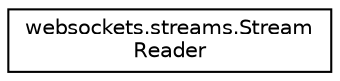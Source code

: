 digraph "Graphical Class Hierarchy"
{
 // LATEX_PDF_SIZE
  edge [fontname="Helvetica",fontsize="10",labelfontname="Helvetica",labelfontsize="10"];
  node [fontname="Helvetica",fontsize="10",shape=record];
  rankdir="LR";
  Node0 [label="websockets.streams.Stream\lReader",height=0.2,width=0.4,color="black", fillcolor="white", style="filled",URL="$classwebsockets_1_1streams_1_1StreamReader.html",tooltip=" "];
}
